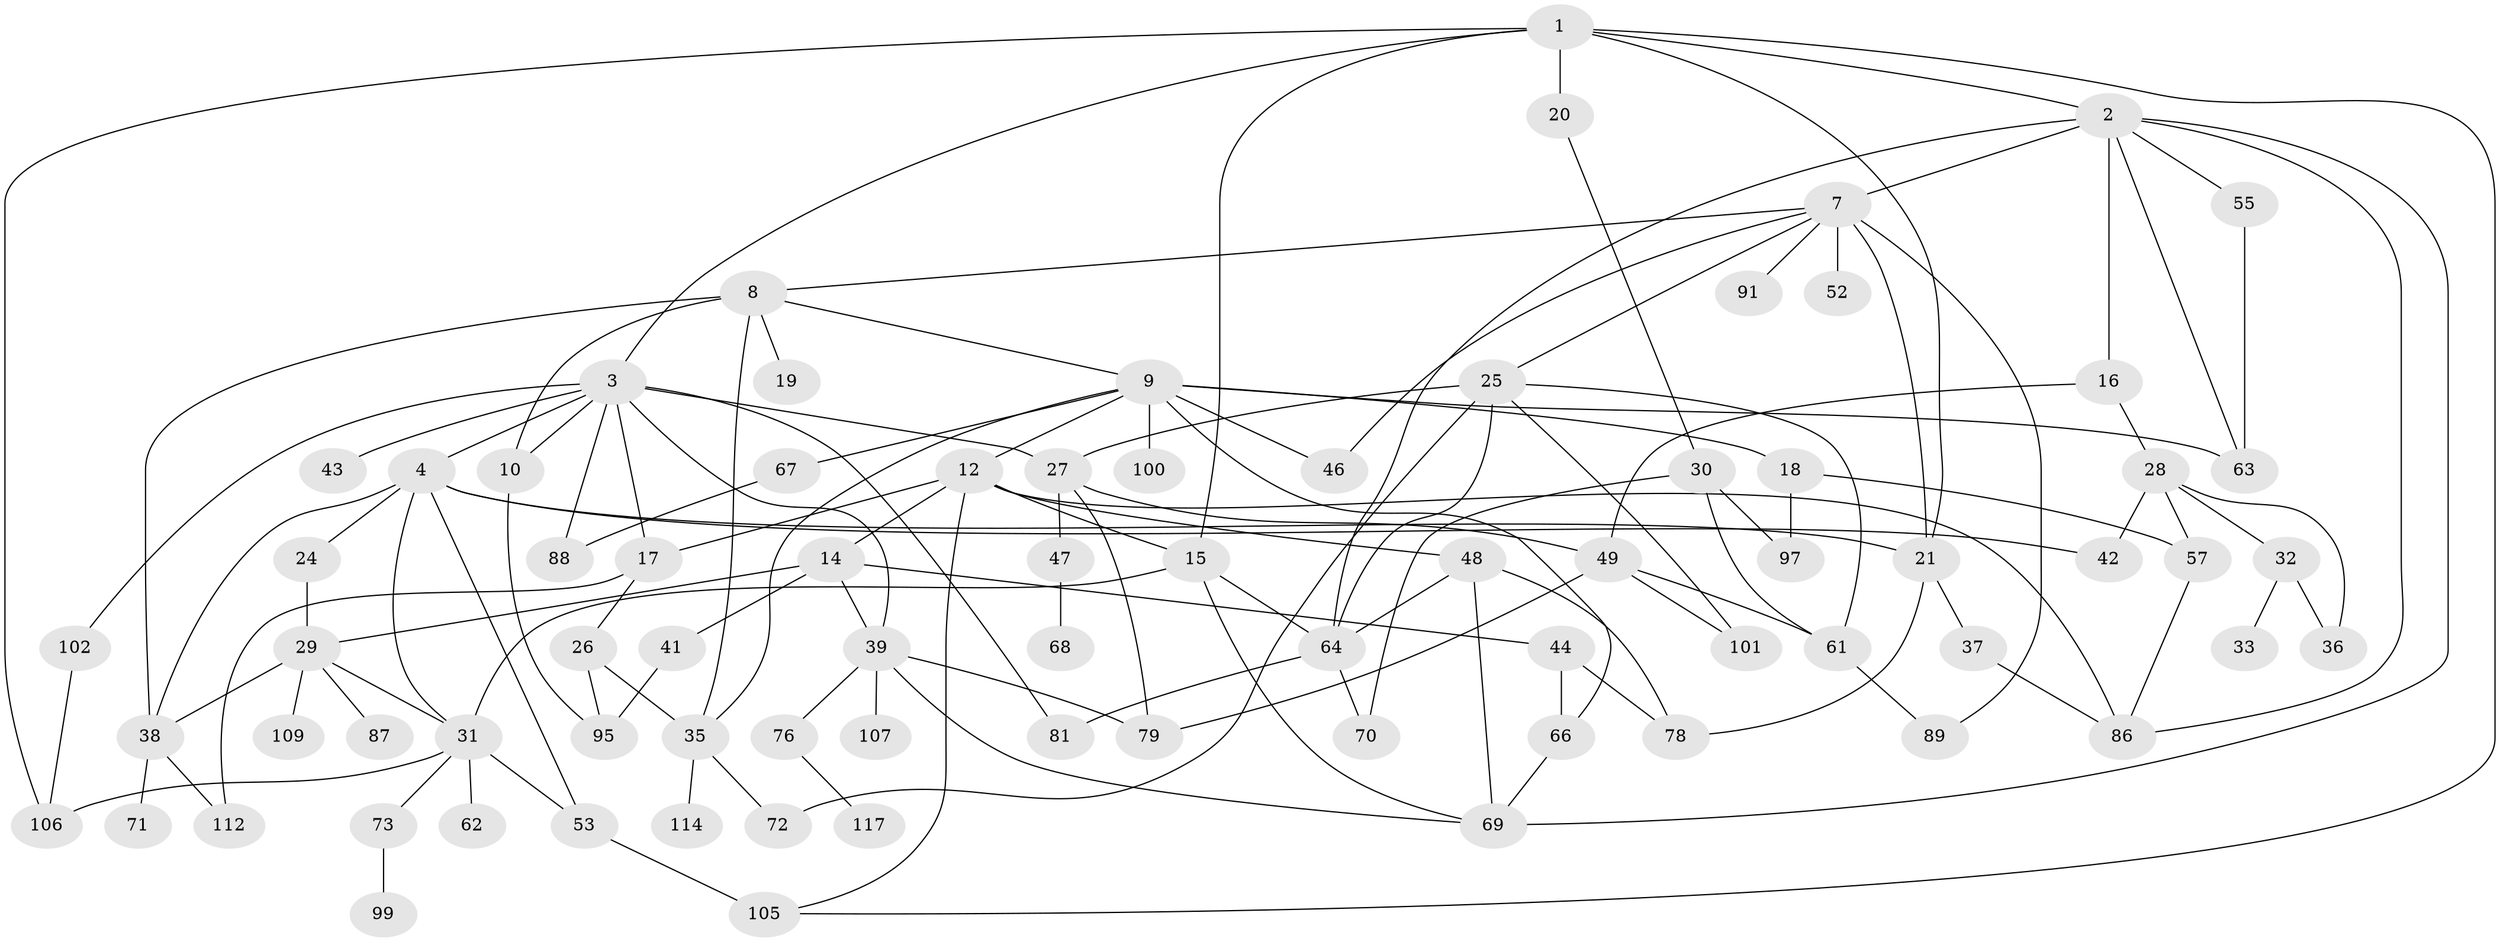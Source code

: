 // Generated by graph-tools (version 1.1) at 2025/51/02/27/25 19:51:38]
// undirected, 78 vertices, 130 edges
graph export_dot {
graph [start="1"]
  node [color=gray90,style=filled];
  1 [super="+5"];
  2 [super="+6"];
  3 [super="+23"];
  4 [super="+50"];
  7 [super="+13"];
  8;
  9 [super="+11"];
  10 [super="+22"];
  12 [super="+96"];
  14;
  15 [super="+85"];
  16;
  17 [super="+59"];
  18 [super="+94"];
  19;
  20;
  21 [super="+60"];
  24;
  25 [super="+110"];
  26 [super="+83"];
  27 [super="+45"];
  28 [super="+90"];
  29 [super="+108"];
  30 [super="+92"];
  31 [super="+34"];
  32;
  33;
  35 [super="+40"];
  36;
  37 [super="+58"];
  38 [super="+74"];
  39 [super="+54"];
  41 [super="+115"];
  42 [super="+51"];
  43;
  44 [super="+77"];
  46 [super="+82"];
  47;
  48 [super="+65"];
  49 [super="+98"];
  52;
  53 [super="+56"];
  55 [super="+75"];
  57 [super="+113"];
  61 [super="+84"];
  62;
  63;
  64 [super="+93"];
  66;
  67 [super="+104"];
  68;
  69 [super="+80"];
  70;
  71;
  72;
  73;
  76;
  78 [super="+103"];
  79;
  81;
  86;
  87;
  88;
  89;
  91;
  95;
  97;
  99;
  100;
  101;
  102;
  105 [super="+111"];
  106 [super="+116"];
  107;
  109;
  112;
  114;
  117;
  1 -- 2;
  1 -- 3;
  1 -- 21;
  1 -- 105;
  1 -- 106;
  1 -- 20;
  1 -- 15;
  2 -- 16;
  2 -- 64;
  2 -- 7 [weight=2];
  2 -- 86;
  2 -- 55;
  2 -- 63;
  2 -- 69;
  3 -- 4;
  3 -- 27;
  3 -- 81;
  3 -- 39;
  3 -- 102;
  3 -- 88;
  3 -- 43;
  3 -- 10;
  3 -- 17;
  4 -- 24;
  4 -- 38;
  4 -- 42;
  4 -- 53;
  4 -- 21;
  4 -- 31;
  7 -- 8;
  7 -- 52;
  7 -- 91;
  7 -- 89;
  7 -- 21;
  7 -- 25;
  7 -- 46;
  8 -- 9;
  8 -- 10;
  8 -- 19;
  8 -- 38;
  8 -- 35;
  9 -- 12;
  9 -- 63;
  9 -- 67;
  9 -- 100;
  9 -- 46;
  9 -- 18;
  9 -- 35;
  9 -- 66;
  10 -- 95;
  12 -- 14;
  12 -- 15;
  12 -- 17;
  12 -- 48;
  12 -- 86;
  12 -- 105;
  14 -- 29;
  14 -- 39;
  14 -- 41;
  14 -- 44;
  15 -- 31;
  15 -- 64;
  15 -- 69;
  16 -- 28;
  16 -- 49;
  17 -- 26;
  17 -- 112;
  18 -- 57;
  18 -- 97;
  20 -- 30;
  21 -- 37;
  21 -- 78;
  24 -- 29;
  25 -- 72;
  25 -- 101;
  25 -- 61;
  25 -- 64;
  25 -- 27;
  26 -- 35;
  26 -- 95;
  27 -- 47;
  27 -- 79;
  27 -- 49;
  28 -- 32;
  28 -- 36;
  28 -- 57 [weight=2];
  28 -- 42;
  29 -- 31;
  29 -- 87;
  29 -- 38;
  29 -- 109;
  30 -- 97;
  30 -- 61;
  30 -- 70;
  31 -- 73;
  31 -- 106;
  31 -- 62;
  31 -- 53;
  32 -- 33;
  32 -- 36;
  35 -- 114;
  35 -- 72;
  37 -- 86;
  38 -- 71;
  38 -- 112;
  39 -- 76;
  39 -- 107;
  39 -- 69;
  39 -- 79;
  41 -- 95;
  44 -- 66;
  44 -- 78;
  47 -- 68;
  48 -- 69;
  48 -- 78;
  48 -- 64;
  49 -- 61;
  49 -- 79;
  49 -- 101;
  53 -- 105 [weight=2];
  55 -- 63;
  57 -- 86;
  61 -- 89;
  64 -- 70;
  64 -- 81;
  66 -- 69;
  67 -- 88;
  73 -- 99;
  76 -- 117;
  102 -- 106;
}
